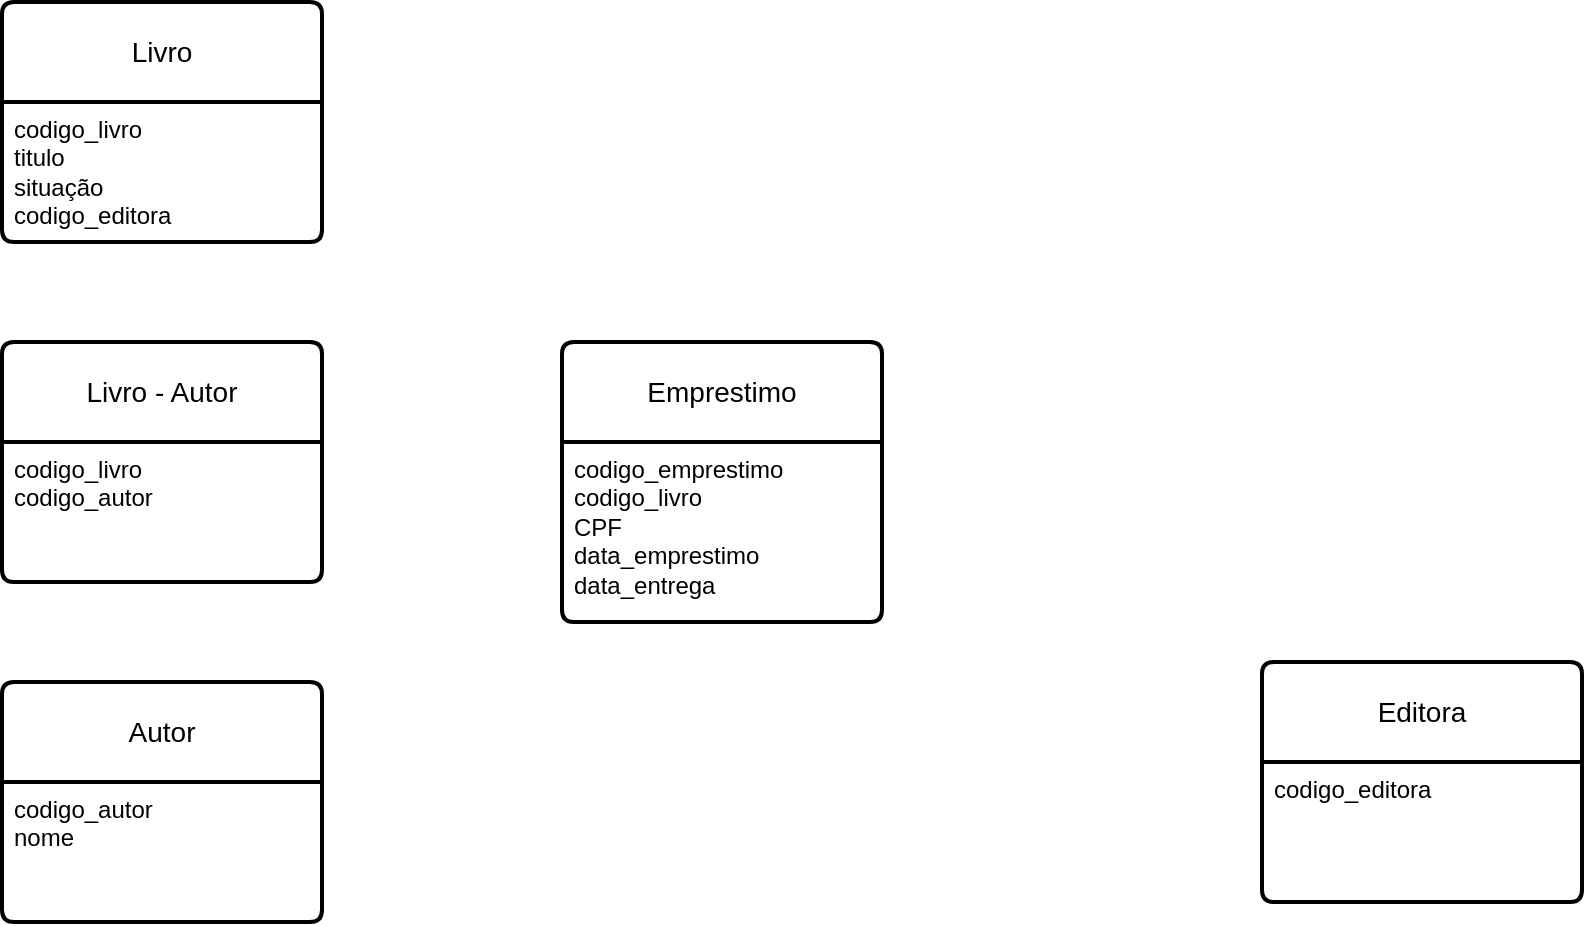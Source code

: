 <mxfile version="21.7.5" type="device">
  <diagram id="C5RBs43oDa-KdzZeNtuy" name="Page-1">
    <mxGraphModel dx="1024" dy="526" grid="1" gridSize="10" guides="1" tooltips="1" connect="1" arrows="1" fold="1" page="1" pageScale="1" pageWidth="1920" pageHeight="1200" math="0" shadow="0">
      <root>
        <mxCell id="WIyWlLk6GJQsqaUBKTNV-0" />
        <mxCell id="WIyWlLk6GJQsqaUBKTNV-1" parent="WIyWlLk6GJQsqaUBKTNV-0" />
        <mxCell id="Hti1if6-eCWXI2BdiCpx-0" value="Livro" style="swimlane;childLayout=stackLayout;horizontal=1;startSize=50;horizontalStack=0;rounded=1;fontSize=14;fontStyle=0;strokeWidth=2;resizeParent=0;resizeLast=1;shadow=0;dashed=0;align=center;arcSize=4;whiteSpace=wrap;html=1;" vertex="1" parent="WIyWlLk6GJQsqaUBKTNV-1">
          <mxGeometry x="400" y="340" width="160" height="120" as="geometry" />
        </mxCell>
        <mxCell id="Hti1if6-eCWXI2BdiCpx-1" value="&lt;div&gt;codigo_livro&lt;br&gt;&lt;/div&gt;&lt;div&gt;titulo&lt;/div&gt;&lt;div&gt;situação&lt;/div&gt;&lt;div&gt;codigo_editora&lt;br&gt;&lt;/div&gt;&lt;div&gt;&lt;br&gt;&lt;/div&gt;" style="align=left;strokeColor=none;fillColor=none;spacingLeft=4;fontSize=12;verticalAlign=top;resizable=0;rotatable=0;part=1;html=1;" vertex="1" parent="Hti1if6-eCWXI2BdiCpx-0">
          <mxGeometry y="50" width="160" height="70" as="geometry" />
        </mxCell>
        <mxCell id="Hti1if6-eCWXI2BdiCpx-16" value="Autor" style="swimlane;childLayout=stackLayout;horizontal=1;startSize=50;horizontalStack=0;rounded=1;fontSize=14;fontStyle=0;strokeWidth=2;resizeParent=0;resizeLast=1;shadow=0;dashed=0;align=center;arcSize=4;whiteSpace=wrap;html=1;" vertex="1" parent="WIyWlLk6GJQsqaUBKTNV-1">
          <mxGeometry x="400" y="680" width="160" height="120" as="geometry" />
        </mxCell>
        <mxCell id="Hti1if6-eCWXI2BdiCpx-17" value="&lt;div&gt;codigo_autor&lt;/div&gt;&lt;div&gt;nome&lt;br&gt;&lt;/div&gt;" style="align=left;strokeColor=none;fillColor=none;spacingLeft=4;fontSize=12;verticalAlign=top;resizable=0;rotatable=0;part=1;html=1;" vertex="1" parent="Hti1if6-eCWXI2BdiCpx-16">
          <mxGeometry y="50" width="160" height="70" as="geometry" />
        </mxCell>
        <mxCell id="Hti1if6-eCWXI2BdiCpx-18" value="Emprestimo" style="swimlane;childLayout=stackLayout;horizontal=1;startSize=50;horizontalStack=0;rounded=1;fontSize=14;fontStyle=0;strokeWidth=2;resizeParent=0;resizeLast=1;shadow=0;dashed=0;align=center;arcSize=4;whiteSpace=wrap;html=1;" vertex="1" parent="WIyWlLk6GJQsqaUBKTNV-1">
          <mxGeometry x="680" y="510" width="160" height="140" as="geometry" />
        </mxCell>
        <mxCell id="Hti1if6-eCWXI2BdiCpx-19" value="&lt;div&gt;codigo_emprestimo&lt;/div&gt;&lt;div&gt;codigo_livro&lt;/div&gt;&lt;div&gt;CPF&lt;/div&gt;&lt;div&gt;data_emprestimo&lt;/div&gt;&lt;div&gt;data_entrega&lt;br&gt;&lt;/div&gt;" style="align=left;strokeColor=none;fillColor=none;spacingLeft=4;fontSize=12;verticalAlign=top;resizable=0;rotatable=0;part=1;html=1;" vertex="1" parent="Hti1if6-eCWXI2BdiCpx-18">
          <mxGeometry y="50" width="160" height="90" as="geometry" />
        </mxCell>
        <mxCell id="Hti1if6-eCWXI2BdiCpx-21" value="Editora" style="swimlane;childLayout=stackLayout;horizontal=1;startSize=50;horizontalStack=0;rounded=1;fontSize=14;fontStyle=0;strokeWidth=2;resizeParent=0;resizeLast=1;shadow=0;dashed=0;align=center;arcSize=4;whiteSpace=wrap;html=1;" vertex="1" parent="WIyWlLk6GJQsqaUBKTNV-1">
          <mxGeometry x="1030" y="670" width="160" height="120" as="geometry" />
        </mxCell>
        <mxCell id="Hti1if6-eCWXI2BdiCpx-22" value="&lt;div&gt;codigo_editora&lt;/div&gt;&lt;div&gt;&lt;br&gt;&lt;/div&gt;" style="align=left;strokeColor=none;fillColor=none;spacingLeft=4;fontSize=12;verticalAlign=top;resizable=0;rotatable=0;part=1;html=1;" vertex="1" parent="Hti1if6-eCWXI2BdiCpx-21">
          <mxGeometry y="50" width="160" height="70" as="geometry" />
        </mxCell>
        <mxCell id="Hti1if6-eCWXI2BdiCpx-23" value="Livro - Autor" style="swimlane;childLayout=stackLayout;horizontal=1;startSize=50;horizontalStack=0;rounded=1;fontSize=14;fontStyle=0;strokeWidth=2;resizeParent=0;resizeLast=1;shadow=0;dashed=0;align=center;arcSize=4;whiteSpace=wrap;html=1;" vertex="1" parent="WIyWlLk6GJQsqaUBKTNV-1">
          <mxGeometry x="400" y="510" width="160" height="120" as="geometry" />
        </mxCell>
        <mxCell id="Hti1if6-eCWXI2BdiCpx-24" value="&lt;div&gt;codigo_livro&lt;/div&gt;&lt;div&gt;codigo_autor&lt;br&gt;&lt;/div&gt;" style="align=left;strokeColor=none;fillColor=none;spacingLeft=4;fontSize=12;verticalAlign=top;resizable=0;rotatable=0;part=1;html=1;" vertex="1" parent="Hti1if6-eCWXI2BdiCpx-23">
          <mxGeometry y="50" width="160" height="70" as="geometry" />
        </mxCell>
      </root>
    </mxGraphModel>
  </diagram>
</mxfile>
